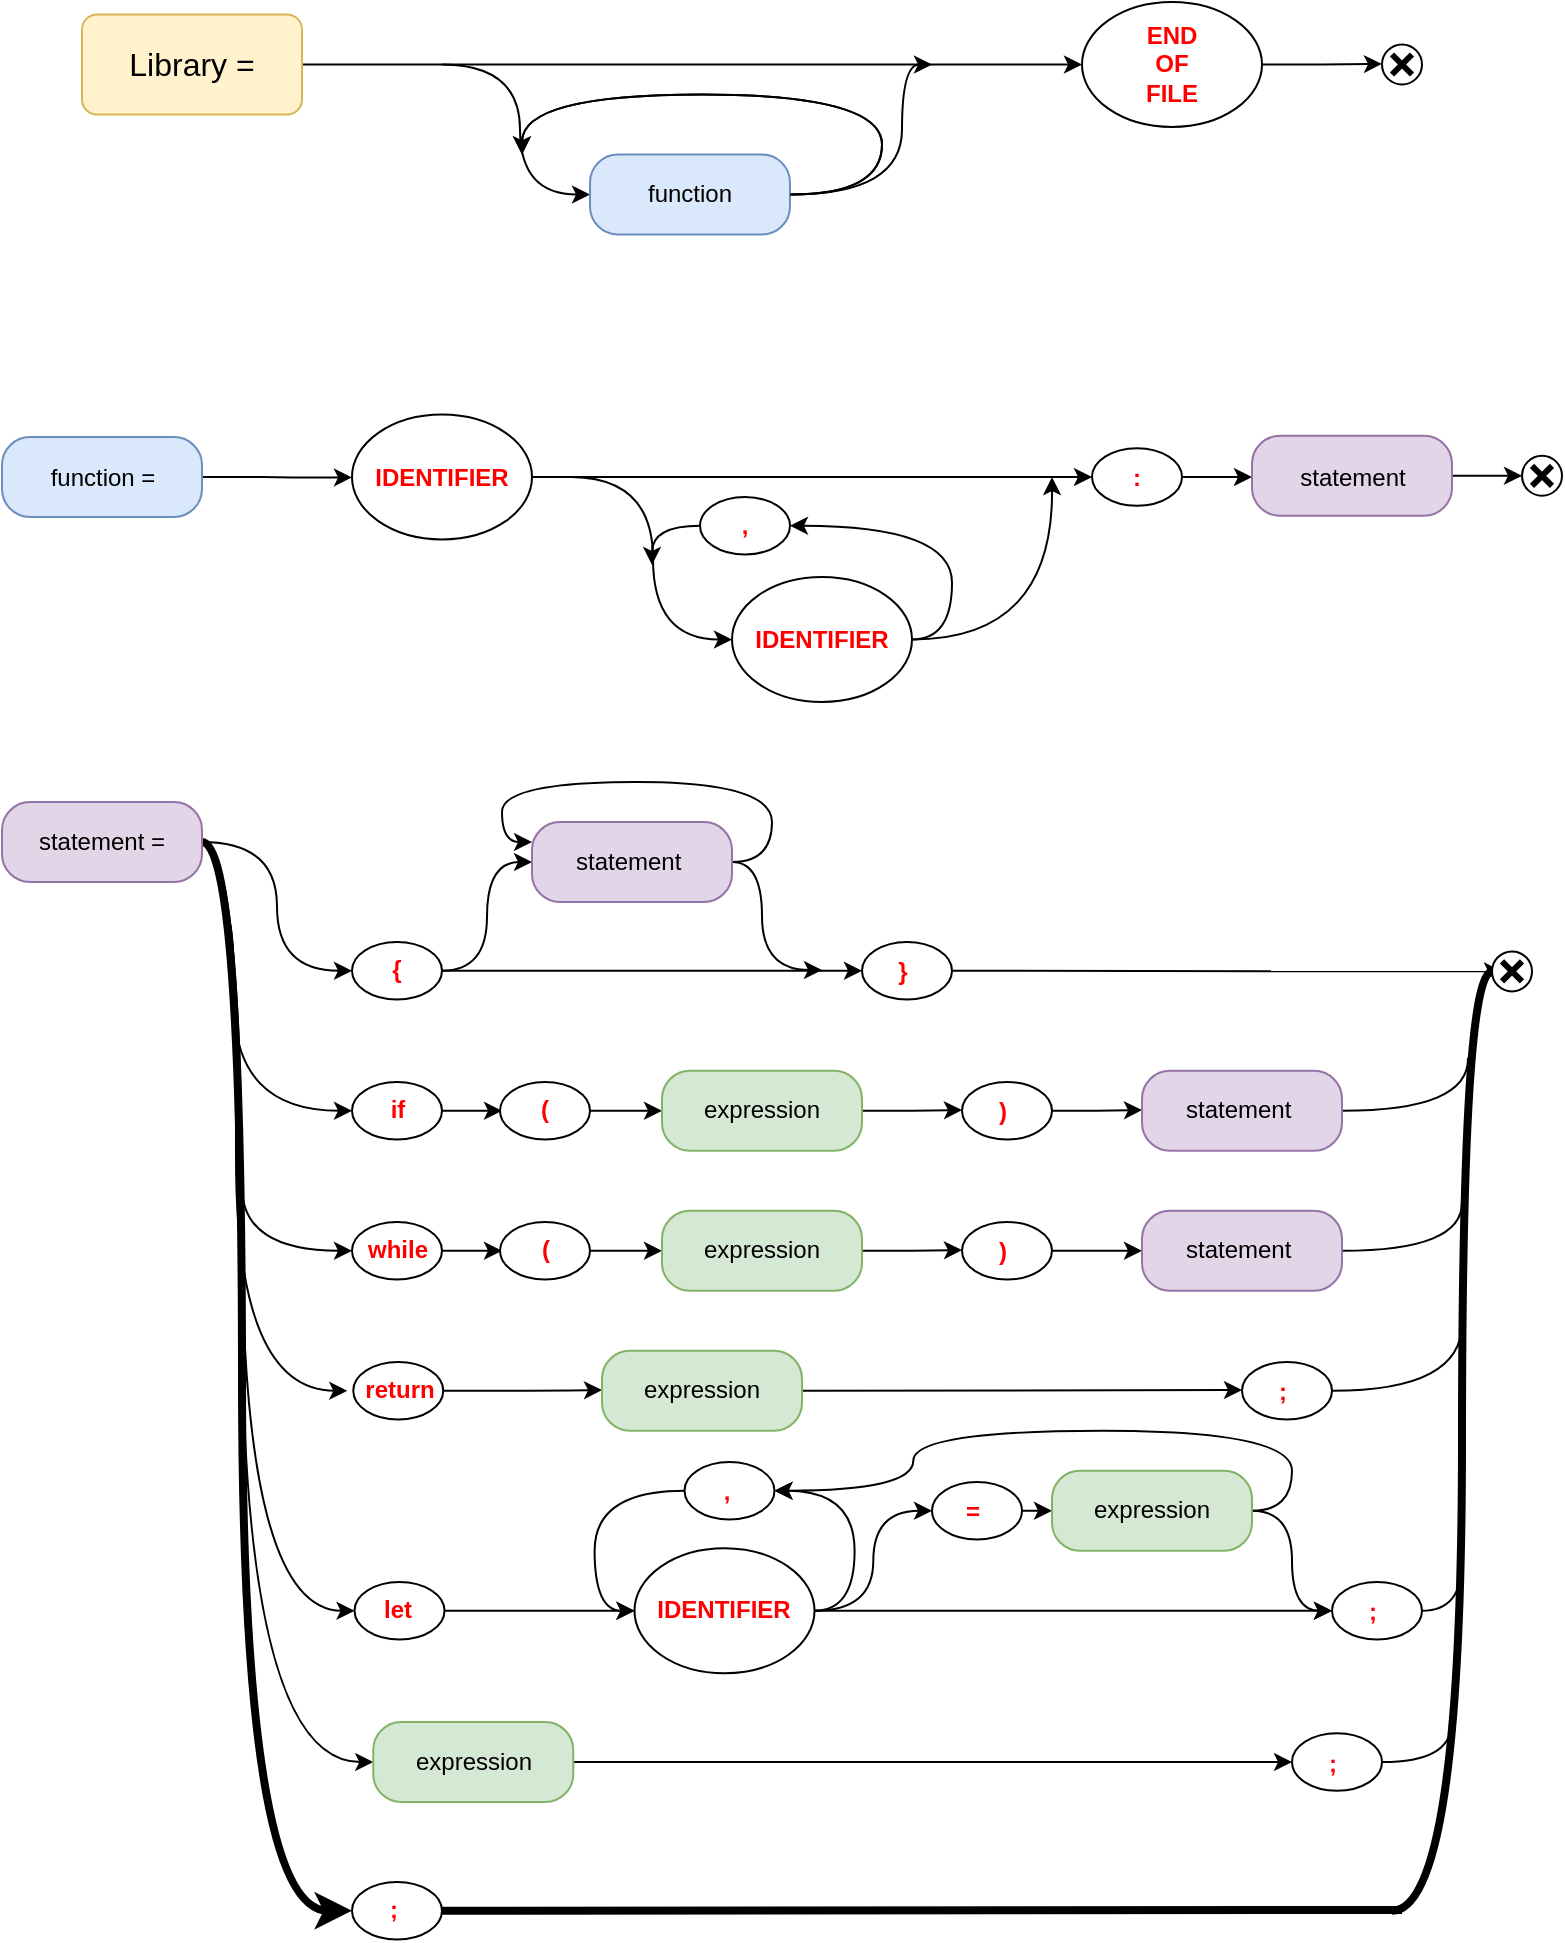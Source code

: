 <mxfile version="14.5.3" type="device"><diagram id="u_o2dyaJ2kwzXe3zPJIQ" name="Page-1"><mxGraphModel dx="1292" dy="697" grid="1" gridSize="10" guides="1" tooltips="1" connect="1" arrows="1" fold="1" page="1" pageScale="1" pageWidth="827" pageHeight="1169" math="0" shadow="0"><root><mxCell id="0"/><mxCell id="1" parent="0"/><mxCell id="cG2EOy1K2UiX6ShoLqx3-14" value="" style="ellipse;whiteSpace=wrap;html=1;" parent="1" vertex="1"><mxGeometry x="710" y="101.25" width="20" height="20" as="geometry"/></mxCell><mxCell id="cG2EOy1K2UiX6ShoLqx3-8" style="edgeStyle=entityRelationEdgeStyle;rounded=0;orthogonalLoop=1;jettySize=auto;html=1;" parent="1" source="cG2EOy1K2UiX6ShoLqx3-5" edge="1"><mxGeometry relative="1" as="geometry"><mxPoint x="560.0" y="111.25" as="targetPoint"/></mxGeometry></mxCell><mxCell id="cG2EOy1K2UiX6ShoLqx3-51" style="edgeStyle=orthogonalEdgeStyle;curved=1;rounded=0;orthogonalLoop=1;jettySize=auto;html=1;entryX=0;entryY=0.5;entryDx=0;entryDy=0;" parent="1" target="cG2EOy1K2UiX6ShoLqx3-17" edge="1"><mxGeometry relative="1" as="geometry"><mxPoint x="240" y="111.25" as="sourcePoint"/><Array as="points"><mxPoint x="279" y="111.25"/><mxPoint x="279" y="176.25"/></Array></mxGeometry></mxCell><mxCell id="cG2EOy1K2UiX6ShoLqx3-5" value="" style="rounded=1;whiteSpace=wrap;html=1;fillColor=#fff2cc;strokeColor=#d6b656;" parent="1" vertex="1"><mxGeometry x="60" y="86.25" width="110" height="50" as="geometry"/></mxCell><mxCell id="cG2EOy1K2UiX6ShoLqx3-6" value="&lt;font style=&quot;font-size: 16px&quot;&gt;Library =&lt;/font&gt;" style="text;html=1;strokeColor=none;fillColor=none;align=center;verticalAlign=middle;whiteSpace=wrap;rounded=0;" parent="1" vertex="1"><mxGeometry x="81.25" y="98.75" width="67.5" height="25" as="geometry"/></mxCell><mxCell id="cG2EOy1K2UiX6ShoLqx3-12" style="edgeStyle=entityRelationEdgeStyle;rounded=0;orthogonalLoop=1;jettySize=auto;html=1;exitX=1;exitY=0.5;exitDx=0;exitDy=0;" parent="1" source="cG2EOy1K2UiX6ShoLqx3-10" edge="1"><mxGeometry relative="1" as="geometry"><mxPoint x="710.0" y="110.974" as="targetPoint"/></mxGeometry></mxCell><mxCell id="cG2EOy1K2UiX6ShoLqx3-10" value="" style="ellipse;whiteSpace=wrap;html=1;" parent="1" vertex="1"><mxGeometry x="560" y="80" width="90" height="62.5" as="geometry"/></mxCell><mxCell id="cG2EOy1K2UiX6ShoLqx3-11" value="&lt;font color=&quot;#ff0000&quot;&gt;&lt;b&gt;END OF FILE&lt;/b&gt;&lt;/font&gt;" style="text;html=1;strokeColor=none;fillColor=none;align=center;verticalAlign=middle;whiteSpace=wrap;rounded=0;" parent="1" vertex="1"><mxGeometry x="585" y="101.25" width="40" height="20" as="geometry"/></mxCell><mxCell id="cG2EOy1K2UiX6ShoLqx3-13" value="" style="shape=umlDestroy;whiteSpace=wrap;html=1;strokeWidth=3;" parent="1" vertex="1"><mxGeometry x="715" y="106.25" width="10" height="10" as="geometry"/></mxCell><mxCell id="cG2EOy1K2UiX6ShoLqx3-52" style="edgeStyle=orthogonalEdgeStyle;curved=1;rounded=0;orthogonalLoop=1;jettySize=auto;html=1;exitX=1;exitY=0.5;exitDx=0;exitDy=0;" parent="1" source="cG2EOy1K2UiX6ShoLqx3-17" edge="1"><mxGeometry relative="1" as="geometry"><mxPoint x="485" y="111.25" as="targetPoint"/><Array as="points"><mxPoint x="470" y="176.25"/><mxPoint x="470" y="111.25"/></Array></mxGeometry></mxCell><mxCell id="cG2EOy1K2UiX6ShoLqx3-53" style="edgeStyle=orthogonalEdgeStyle;curved=1;rounded=0;orthogonalLoop=1;jettySize=auto;html=1;exitX=1;exitY=0.5;exitDx=0;exitDy=0;" parent="1" source="cG2EOy1K2UiX6ShoLqx3-17" edge="1"><mxGeometry relative="1" as="geometry"><mxPoint x="280" y="156.25" as="targetPoint"/><Array as="points"><mxPoint x="460" y="176.25"/><mxPoint x="460" y="126.25"/><mxPoint x="280" y="126.25"/></Array></mxGeometry></mxCell><mxCell id="cG2EOy1K2UiX6ShoLqx3-17" value="" style="rounded=1;whiteSpace=wrap;html=1;arcSize=35;fillColor=#dae8fc;strokeColor=#6c8ebf;" parent="1" vertex="1"><mxGeometry x="314" y="156.25" width="100" height="40" as="geometry"/></mxCell><mxCell id="cG2EOy1K2UiX6ShoLqx3-18" value="function" style="text;html=1;strokeColor=none;fillColor=none;align=center;verticalAlign=middle;whiteSpace=wrap;rounded=0;" parent="1" vertex="1"><mxGeometry x="344" y="166.25" width="40" height="20" as="geometry"/></mxCell><mxCell id="cG2EOy1K2UiX6ShoLqx3-23" style="edgeStyle=entityRelationEdgeStyle;rounded=0;orthogonalLoop=1;jettySize=auto;html=1;exitX=1;exitY=0.5;exitDx=0;exitDy=0;" parent="1" source="cG2EOy1K2UiX6ShoLqx3-21" edge="1"><mxGeometry relative="1" as="geometry"><mxPoint x="195" y="317.741" as="targetPoint"/></mxGeometry></mxCell><mxCell id="cG2EOy1K2UiX6ShoLqx3-21" value="" style="rounded=1;whiteSpace=wrap;html=1;arcSize=35;fillColor=#dae8fc;strokeColor=#6c8ebf;" parent="1" vertex="1"><mxGeometry x="20" y="297.5" width="100" height="40" as="geometry"/></mxCell><mxCell id="cG2EOy1K2UiX6ShoLqx3-22" value="function =" style="text;html=1;strokeColor=none;fillColor=none;align=center;verticalAlign=middle;whiteSpace=wrap;rounded=0;" parent="1" vertex="1"><mxGeometry x="42.5" y="307.5" width="55" height="20" as="geometry"/></mxCell><mxCell id="cG2EOy1K2UiX6ShoLqx3-26" style="edgeStyle=entityRelationEdgeStyle;rounded=0;orthogonalLoop=1;jettySize=auto;html=1;entryX=0;entryY=0.5;entryDx=0;entryDy=0;" parent="1" source="cG2EOy1K2UiX6ShoLqx3-24" target="cG2EOy1K2UiX6ShoLqx3-27" edge="1"><mxGeometry relative="1" as="geometry"><mxPoint x="585" y="317.5" as="targetPoint"/></mxGeometry></mxCell><mxCell id="cG2EOy1K2UiX6ShoLqx3-42" style="edgeStyle=orthogonalEdgeStyle;curved=1;rounded=0;orthogonalLoop=1;jettySize=auto;html=1;entryX=0;entryY=0.5;entryDx=0;entryDy=0;" parent="1" target="cG2EOy1K2UiX6ShoLqx3-37" edge="1"><mxGeometry relative="1" as="geometry"><mxPoint x="305" y="317.5" as="sourcePoint"/></mxGeometry></mxCell><mxCell id="cG2EOy1K2UiX6ShoLqx3-24" value="" style="ellipse;whiteSpace=wrap;html=1;" parent="1" vertex="1"><mxGeometry x="195" y="286.25" width="90" height="62.5" as="geometry"/></mxCell><mxCell id="cG2EOy1K2UiX6ShoLqx3-25" value="&lt;font color=&quot;#ff0000&quot;&gt;&lt;b&gt;IDENTIFIER&lt;/b&gt;&lt;/font&gt;" style="text;html=1;strokeColor=none;fillColor=none;align=center;verticalAlign=middle;whiteSpace=wrap;rounded=0;" parent="1" vertex="1"><mxGeometry x="220" y="307.5" width="40" height="20" as="geometry"/></mxCell><mxCell id="cG2EOy1K2UiX6ShoLqx3-45" style="edgeStyle=orthogonalEdgeStyle;curved=1;rounded=0;orthogonalLoop=1;jettySize=auto;html=1;exitX=1;exitY=0.5;exitDx=0;exitDy=0;" parent="1" source="cG2EOy1K2UiX6ShoLqx3-27" edge="1"><mxGeometry relative="1" as="geometry"><mxPoint x="645.0" y="317.741" as="targetPoint"/></mxGeometry></mxCell><mxCell id="cG2EOy1K2UiX6ShoLqx3-27" value="" style="ellipse;whiteSpace=wrap;html=1;" parent="1" vertex="1"><mxGeometry x="565" y="303.12" width="45" height="28.75" as="geometry"/></mxCell><mxCell id="cG2EOy1K2UiX6ShoLqx3-28" value="&lt;font color=&quot;#ff0000&quot;&gt;&lt;b&gt;:&lt;/b&gt;&lt;/font&gt;" style="text;html=1;strokeColor=none;fillColor=none;align=center;verticalAlign=middle;whiteSpace=wrap;rounded=0;" parent="1" vertex="1"><mxGeometry x="576.25" y="312.5" width="22.5" height="10" as="geometry"/></mxCell><mxCell id="cG2EOy1K2UiX6ShoLqx3-43" style="edgeStyle=orthogonalEdgeStyle;curved=1;rounded=0;orthogonalLoop=1;jettySize=auto;html=1;exitX=1;exitY=0.5;exitDx=0;exitDy=0;" parent="1" source="cG2EOy1K2UiX6ShoLqx3-37" edge="1"><mxGeometry relative="1" as="geometry"><mxPoint x="545.0" y="317.5" as="targetPoint"/></mxGeometry></mxCell><mxCell id="cG2EOy1K2UiX6ShoLqx3-44" style="edgeStyle=orthogonalEdgeStyle;curved=1;rounded=0;orthogonalLoop=1;jettySize=auto;html=1;exitX=1;exitY=0.5;exitDx=0;exitDy=0;entryX=1;entryY=0.5;entryDx=0;entryDy=0;" parent="1" source="cG2EOy1K2UiX6ShoLqx3-37" target="cG2EOy1K2UiX6ShoLqx3-39" edge="1"><mxGeometry relative="1" as="geometry"><Array as="points"><mxPoint x="495" y="398.5"/><mxPoint x="495" y="341.5"/></Array></mxGeometry></mxCell><mxCell id="cG2EOy1K2UiX6ShoLqx3-37" value="" style="ellipse;whiteSpace=wrap;html=1;" parent="1" vertex="1"><mxGeometry x="385" y="367.5" width="90" height="62.5" as="geometry"/></mxCell><mxCell id="cG2EOy1K2UiX6ShoLqx3-38" value="&lt;font color=&quot;#ff0000&quot;&gt;&lt;b&gt;IDENTIFIER&lt;/b&gt;&lt;/font&gt;" style="text;html=1;strokeColor=none;fillColor=none;align=center;verticalAlign=middle;whiteSpace=wrap;rounded=0;" parent="1" vertex="1"><mxGeometry x="410" y="388.75" width="40" height="20" as="geometry"/></mxCell><mxCell id="cG2EOy1K2UiX6ShoLqx3-41" style="edgeStyle=orthogonalEdgeStyle;curved=1;rounded=0;orthogonalLoop=1;jettySize=auto;html=1;exitX=0;exitY=0.5;exitDx=0;exitDy=0;" parent="1" source="cG2EOy1K2UiX6ShoLqx3-39" edge="1"><mxGeometry relative="1" as="geometry"><mxPoint x="345" y="361.5" as="targetPoint"/></mxGeometry></mxCell><mxCell id="cG2EOy1K2UiX6ShoLqx3-39" value="" style="ellipse;whiteSpace=wrap;html=1;" parent="1" vertex="1"><mxGeometry x="369" y="327.5" width="45" height="28.75" as="geometry"/></mxCell><mxCell id="cG2EOy1K2UiX6ShoLqx3-40" value="&lt;font color=&quot;#ff0000&quot;&gt;&lt;b&gt;,&lt;/b&gt;&lt;/font&gt;" style="text;html=1;strokeColor=none;fillColor=none;align=center;verticalAlign=middle;whiteSpace=wrap;rounded=0;" parent="1" vertex="1"><mxGeometry x="380.25" y="336.88" width="22.5" height="10" as="geometry"/></mxCell><mxCell id="cG2EOy1K2UiX6ShoLqx3-48" style="edgeStyle=orthogonalEdgeStyle;curved=1;rounded=0;orthogonalLoop=1;jettySize=auto;html=1;exitX=1;exitY=0.5;exitDx=0;exitDy=0;" parent="1" source="cG2EOy1K2UiX6ShoLqx3-46" edge="1"><mxGeometry relative="1" as="geometry"><mxPoint x="780.0" y="317.181" as="targetPoint"/></mxGeometry></mxCell><mxCell id="cG2EOy1K2UiX6ShoLqx3-46" value="" style="rounded=1;whiteSpace=wrap;html=1;arcSize=35;fillColor=#e1d5e7;strokeColor=#9673a6;" parent="1" vertex="1"><mxGeometry x="645" y="296.88" width="100" height="40" as="geometry"/></mxCell><mxCell id="cG2EOy1K2UiX6ShoLqx3-47" value="statement" style="text;html=1;strokeColor=none;fillColor=none;align=center;verticalAlign=middle;whiteSpace=wrap;rounded=0;" parent="1" vertex="1"><mxGeometry x="673.75" y="307.5" width="42.5" height="20" as="geometry"/></mxCell><mxCell id="cG2EOy1K2UiX6ShoLqx3-49" value="" style="ellipse;whiteSpace=wrap;html=1;" parent="1" vertex="1"><mxGeometry x="780" y="306.88" width="20" height="20" as="geometry"/></mxCell><mxCell id="cG2EOy1K2UiX6ShoLqx3-50" value="" style="shape=umlDestroy;whiteSpace=wrap;html=1;strokeWidth=3;" parent="1" vertex="1"><mxGeometry x="785" y="311.88" width="10" height="10" as="geometry"/></mxCell><mxCell id="cG2EOy1K2UiX6ShoLqx3-54" style="edgeStyle=orthogonalEdgeStyle;curved=1;rounded=0;orthogonalLoop=1;jettySize=auto;html=1;exitX=1;exitY=0.5;exitDx=0;exitDy=0;" parent="1" source="cG2EOy1K2UiX6ShoLqx3-17" edge="1"><mxGeometry relative="1" as="geometry"><mxPoint x="280" y="156.25" as="targetPoint"/><mxPoint x="414" y="176.25" as="sourcePoint"/><Array as="points"><mxPoint x="460" y="176.25"/><mxPoint x="460" y="126.25"/><mxPoint x="280" y="126.25"/></Array></mxGeometry></mxCell><mxCell id="af-aAl8hEXPt3VqQ4Ojc-4" style="edgeStyle=orthogonalEdgeStyle;curved=1;rounded=0;orthogonalLoop=1;jettySize=auto;html=1;exitX=1;exitY=0.5;exitDx=0;exitDy=0;entryX=0;entryY=0.5;entryDx=0;entryDy=0;" edge="1" parent="1" source="af-aAl8hEXPt3VqQ4Ojc-2" target="af-aAl8hEXPt3VqQ4Ojc-5"><mxGeometry relative="1" as="geometry"><mxPoint x="140" y="610" as="targetPoint"/></mxGeometry></mxCell><mxCell id="af-aAl8hEXPt3VqQ4Ojc-16" style="edgeStyle=orthogonalEdgeStyle;curved=1;rounded=0;orthogonalLoop=1;jettySize=auto;html=1;entryX=0;entryY=0.5;entryDx=0;entryDy=0;" edge="1" parent="1" target="af-aAl8hEXPt3VqQ4Ojc-17"><mxGeometry relative="1" as="geometry"><mxPoint x="191.0" y="634.375" as="targetPoint"/><mxPoint x="136" y="580" as="sourcePoint"/><Array as="points"><mxPoint x="136" y="634"/></Array></mxGeometry></mxCell><mxCell id="af-aAl8hEXPt3VqQ4Ojc-37" style="edgeStyle=orthogonalEdgeStyle;curved=1;rounded=0;orthogonalLoop=1;jettySize=auto;html=1;entryX=0;entryY=0.5;entryDx=0;entryDy=0;" edge="1" parent="1" target="af-aAl8hEXPt3VqQ4Ojc-38"><mxGeometry relative="1" as="geometry"><mxPoint x="150" y="730" as="targetPoint"/><mxPoint x="139" y="640" as="sourcePoint"/><Array as="points"><mxPoint x="140" y="704"/></Array></mxGeometry></mxCell><mxCell id="af-aAl8hEXPt3VqQ4Ojc-53" style="edgeStyle=orthogonalEdgeStyle;curved=1;rounded=0;orthogonalLoop=1;jettySize=auto;html=1;entryX=0;entryY=0.5;entryDx=0;entryDy=0;" edge="1" parent="1"><mxGeometry relative="1" as="geometry"><mxPoint x="192.63" y="774.375" as="targetPoint"/><mxPoint x="129" y="520" as="sourcePoint"/><Array as="points"><mxPoint x="129" y="525"/><mxPoint x="131" y="525"/><mxPoint x="131" y="541"/><mxPoint x="137" y="541"/><mxPoint x="137" y="774"/></Array></mxGeometry></mxCell><mxCell id="af-aAl8hEXPt3VqQ4Ojc-63" style="edgeStyle=orthogonalEdgeStyle;curved=1;rounded=0;orthogonalLoop=1;jettySize=auto;html=1;exitX=1;exitY=0.5;exitDx=0;exitDy=0;entryX=0;entryY=0.5;entryDx=0;entryDy=0;" edge="1" parent="1" source="af-aAl8hEXPt3VqQ4Ojc-2" target="af-aAl8hEXPt3VqQ4Ojc-64"><mxGeometry relative="1" as="geometry"><mxPoint x="180" y="890" as="targetPoint"/><Array as="points"><mxPoint x="140" y="500"/><mxPoint x="140" y="884"/></Array></mxGeometry></mxCell><mxCell id="af-aAl8hEXPt3VqQ4Ojc-85" style="edgeStyle=orthogonalEdgeStyle;curved=1;rounded=0;orthogonalLoop=1;jettySize=auto;html=1;exitX=1;exitY=0.5;exitDx=0;exitDy=0;entryX=0;entryY=0.5;entryDx=0;entryDy=0;" edge="1" parent="1" source="af-aAl8hEXPt3VqQ4Ojc-2" target="af-aAl8hEXPt3VqQ4Ojc-86"><mxGeometry relative="1" as="geometry"><mxPoint x="150" y="970" as="targetPoint"/><Array as="points"><mxPoint x="140" y="500"/><mxPoint x="140" y="960"/></Array></mxGeometry></mxCell><mxCell id="af-aAl8hEXPt3VqQ4Ojc-93" style="edgeStyle=orthogonalEdgeStyle;curved=1;rounded=0;orthogonalLoop=1;jettySize=auto;html=1;exitX=1;exitY=0.5;exitDx=0;exitDy=0;entryX=0;entryY=0.5;entryDx=0;entryDy=0;endSize=6;startSize=6;strokeWidth=4;" edge="1" parent="1" source="af-aAl8hEXPt3VqQ4Ojc-2" target="af-aAl8hEXPt3VqQ4Ojc-94"><mxGeometry relative="1" as="geometry"><mxPoint x="150" y="1040" as="targetPoint"/><Array as="points"><mxPoint x="140" y="500"/><mxPoint x="140" y="1034"/></Array></mxGeometry></mxCell><mxCell id="af-aAl8hEXPt3VqQ4Ojc-2" value="" style="rounded=1;whiteSpace=wrap;html=1;arcSize=35;fillColor=#e1d5e7;strokeColor=#9673a6;" vertex="1" parent="1"><mxGeometry x="20" y="480" width="100" height="40" as="geometry"/></mxCell><mxCell id="af-aAl8hEXPt3VqQ4Ojc-3" value="statement =" style="text;html=1;strokeColor=none;fillColor=none;align=center;verticalAlign=middle;whiteSpace=wrap;rounded=0;" vertex="1" parent="1"><mxGeometry x="36.25" y="490" width="67.5" height="20" as="geometry"/></mxCell><mxCell id="af-aAl8hEXPt3VqQ4Ojc-7" style="edgeStyle=orthogonalEdgeStyle;curved=1;rounded=0;orthogonalLoop=1;jettySize=auto;html=1;exitX=1;exitY=0.5;exitDx=0;exitDy=0;entryX=0;entryY=0.5;entryDx=0;entryDy=0;" edge="1" parent="1" source="af-aAl8hEXPt3VqQ4Ojc-5" target="af-aAl8hEXPt3VqQ4Ojc-8"><mxGeometry relative="1" as="geometry"><mxPoint x="380" y="564" as="targetPoint"/></mxGeometry></mxCell><mxCell id="af-aAl8hEXPt3VqQ4Ojc-11" style="edgeStyle=orthogonalEdgeStyle;curved=1;rounded=0;orthogonalLoop=1;jettySize=auto;html=1;exitX=1;exitY=0.5;exitDx=0;exitDy=0;entryX=0;entryY=0.5;entryDx=0;entryDy=0;" edge="1" parent="1" source="af-aAl8hEXPt3VqQ4Ojc-5" target="af-aAl8hEXPt3VqQ4Ojc-12"><mxGeometry relative="1" as="geometry"><mxPoint x="280" y="530" as="targetPoint"/></mxGeometry></mxCell><mxCell id="af-aAl8hEXPt3VqQ4Ojc-5" value="" style="ellipse;whiteSpace=wrap;html=1;" vertex="1" parent="1"><mxGeometry x="195" y="550" width="45" height="28.75" as="geometry"/></mxCell><mxCell id="af-aAl8hEXPt3VqQ4Ojc-6" value="&lt;font color=&quot;#ff0000&quot;&gt;&lt;b&gt;{&lt;/b&gt;&lt;/font&gt;" style="text;html=1;strokeColor=none;fillColor=none;align=center;verticalAlign=middle;whiteSpace=wrap;rounded=0;" vertex="1" parent="1"><mxGeometry x="206.25" y="559.38" width="22.5" height="10" as="geometry"/></mxCell><mxCell id="af-aAl8hEXPt3VqQ4Ojc-10" style="edgeStyle=orthogonalEdgeStyle;curved=1;rounded=0;orthogonalLoop=1;jettySize=auto;html=1;exitX=1;exitY=0.5;exitDx=0;exitDy=0;" edge="1" parent="1" source="af-aAl8hEXPt3VqQ4Ojc-8" target="af-aAl8hEXPt3VqQ4Ojc-33"><mxGeometry relative="1" as="geometry"><mxPoint x="750" y="564" as="targetPoint"/></mxGeometry></mxCell><mxCell id="af-aAl8hEXPt3VqQ4Ojc-8" value="" style="ellipse;whiteSpace=wrap;html=1;" vertex="1" parent="1"><mxGeometry x="450" y="550.01" width="45" height="28.75" as="geometry"/></mxCell><mxCell id="af-aAl8hEXPt3VqQ4Ojc-9" value="&lt;font color=&quot;#ff0000&quot;&gt;&lt;b&gt;}&lt;/b&gt;&lt;/font&gt;" style="text;html=1;strokeColor=none;fillColor=none;align=center;verticalAlign=middle;whiteSpace=wrap;rounded=0;" vertex="1" parent="1"><mxGeometry x="461.25" y="560.01" width="18.75" height="9.38" as="geometry"/></mxCell><mxCell id="af-aAl8hEXPt3VqQ4Ojc-14" style="edgeStyle=orthogonalEdgeStyle;curved=1;rounded=0;orthogonalLoop=1;jettySize=auto;html=1;exitX=1;exitY=0.5;exitDx=0;exitDy=0;entryX=0;entryY=0.25;entryDx=0;entryDy=0;" edge="1" parent="1" source="af-aAl8hEXPt3VqQ4Ojc-12" target="af-aAl8hEXPt3VqQ4Ojc-12"><mxGeometry relative="1" as="geometry"><mxPoint x="280" y="500" as="targetPoint"/><Array as="points"><mxPoint x="405" y="510"/><mxPoint x="405" y="470"/><mxPoint x="270" y="470"/><mxPoint x="270" y="500"/></Array></mxGeometry></mxCell><mxCell id="af-aAl8hEXPt3VqQ4Ojc-15" style="edgeStyle=orthogonalEdgeStyle;curved=1;rounded=0;orthogonalLoop=1;jettySize=auto;html=1;exitX=1;exitY=0.5;exitDx=0;exitDy=0;" edge="1" parent="1" source="af-aAl8hEXPt3VqQ4Ojc-12"><mxGeometry relative="1" as="geometry"><mxPoint x="430" y="564" as="targetPoint"/><Array as="points"><mxPoint x="400" y="510"/><mxPoint x="400" y="564"/></Array></mxGeometry></mxCell><mxCell id="af-aAl8hEXPt3VqQ4Ojc-12" value="" style="rounded=1;whiteSpace=wrap;html=1;arcSize=35;fillColor=#e1d5e7;strokeColor=#9673a6;" vertex="1" parent="1"><mxGeometry x="285" y="490" width="100" height="40" as="geometry"/></mxCell><mxCell id="af-aAl8hEXPt3VqQ4Ojc-13" value="statement&amp;nbsp;" style="text;html=1;strokeColor=none;fillColor=none;align=center;verticalAlign=middle;whiteSpace=wrap;rounded=0;" vertex="1" parent="1"><mxGeometry x="301.25" y="500" width="67.5" height="20" as="geometry"/></mxCell><mxCell id="af-aAl8hEXPt3VqQ4Ojc-19" style="edgeStyle=orthogonalEdgeStyle;curved=1;rounded=0;orthogonalLoop=1;jettySize=auto;html=1;exitX=1;exitY=0.5;exitDx=0;exitDy=0;entryX=0.022;entryY=0.487;entryDx=0;entryDy=0;entryPerimeter=0;" edge="1" parent="1" source="af-aAl8hEXPt3VqQ4Ojc-17" target="af-aAl8hEXPt3VqQ4Ojc-20"><mxGeometry relative="1" as="geometry"><mxPoint x="260" y="634" as="targetPoint"/></mxGeometry></mxCell><mxCell id="af-aAl8hEXPt3VqQ4Ojc-17" value="" style="ellipse;whiteSpace=wrap;html=1;" vertex="1" parent="1"><mxGeometry x="195" y="620" width="45" height="28.75" as="geometry"/></mxCell><mxCell id="af-aAl8hEXPt3VqQ4Ojc-18" value="&lt;font color=&quot;#ff0000&quot;&gt;&lt;b&gt;if&lt;/b&gt;&lt;/font&gt;" style="text;html=1;strokeColor=none;fillColor=none;align=center;verticalAlign=middle;whiteSpace=wrap;rounded=0;" vertex="1" parent="1"><mxGeometry x="206.25" y="629.38" width="23.75" height="10" as="geometry"/></mxCell><mxCell id="af-aAl8hEXPt3VqQ4Ojc-24" style="edgeStyle=orthogonalEdgeStyle;curved=1;rounded=0;orthogonalLoop=1;jettySize=auto;html=1;exitX=1;exitY=0.5;exitDx=0;exitDy=0;entryX=0;entryY=0.5;entryDx=0;entryDy=0;" edge="1" parent="1" source="af-aAl8hEXPt3VqQ4Ojc-20" target="af-aAl8hEXPt3VqQ4Ojc-22"><mxGeometry relative="1" as="geometry"/></mxCell><mxCell id="af-aAl8hEXPt3VqQ4Ojc-20" value="" style="ellipse;whiteSpace=wrap;html=1;" vertex="1" parent="1"><mxGeometry x="269" y="620" width="45" height="28.75" as="geometry"/></mxCell><mxCell id="af-aAl8hEXPt3VqQ4Ojc-21" value="&lt;font color=&quot;#ff0000&quot;&gt;&lt;b&gt;(&lt;/b&gt;&lt;/font&gt;" style="text;html=1;strokeColor=none;fillColor=none;align=center;verticalAlign=middle;whiteSpace=wrap;rounded=0;" vertex="1" parent="1"><mxGeometry x="280.25" y="629.38" width="22.5" height="10" as="geometry"/></mxCell><mxCell id="af-aAl8hEXPt3VqQ4Ojc-25" style="edgeStyle=orthogonalEdgeStyle;curved=1;rounded=0;orthogonalLoop=1;jettySize=auto;html=1;exitX=1;exitY=0.5;exitDx=0;exitDy=0;" edge="1" parent="1" source="af-aAl8hEXPt3VqQ4Ojc-22"><mxGeometry relative="1" as="geometry"><mxPoint x="500" y="634" as="targetPoint"/></mxGeometry></mxCell><mxCell id="af-aAl8hEXPt3VqQ4Ojc-22" value="" style="rounded=1;whiteSpace=wrap;html=1;arcSize=35;fillColor=#d5e8d4;strokeColor=#82b366;" vertex="1" parent="1"><mxGeometry x="350" y="614.38" width="100" height="40" as="geometry"/></mxCell><mxCell id="af-aAl8hEXPt3VqQ4Ojc-23" value="expression" style="text;html=1;strokeColor=none;fillColor=none;align=center;verticalAlign=middle;whiteSpace=wrap;rounded=0;" vertex="1" parent="1"><mxGeometry x="366.25" y="624.38" width="67.5" height="20" as="geometry"/></mxCell><mxCell id="af-aAl8hEXPt3VqQ4Ojc-28" style="edgeStyle=orthogonalEdgeStyle;curved=1;rounded=0;orthogonalLoop=1;jettySize=auto;html=1;exitX=1;exitY=0.5;exitDx=0;exitDy=0;" edge="1" parent="1" source="af-aAl8hEXPt3VqQ4Ojc-26"><mxGeometry relative="1" as="geometry"><mxPoint x="590" y="634" as="targetPoint"/></mxGeometry></mxCell><mxCell id="af-aAl8hEXPt3VqQ4Ojc-26" value="" style="ellipse;whiteSpace=wrap;html=1;" vertex="1" parent="1"><mxGeometry x="500" y="620.01" width="45" height="28.75" as="geometry"/></mxCell><mxCell id="af-aAl8hEXPt3VqQ4Ojc-27" value="&lt;font color=&quot;#ff0000&quot;&gt;&lt;b&gt;)&lt;/b&gt;&lt;/font&gt;" style="text;html=1;strokeColor=none;fillColor=none;align=center;verticalAlign=middle;whiteSpace=wrap;rounded=0;" vertex="1" parent="1"><mxGeometry x="511.25" y="630.01" width="18.75" height="9.38" as="geometry"/></mxCell><mxCell id="af-aAl8hEXPt3VqQ4Ojc-102" style="edgeStyle=orthogonalEdgeStyle;curved=1;rounded=0;orthogonalLoop=1;jettySize=auto;html=1;exitX=1;exitY=0.5;exitDx=0;exitDy=0;startSize=6;endArrow=none;endFill=0;endSize=6;strokeWidth=1;" edge="1" parent="1" source="af-aAl8hEXPt3VqQ4Ojc-29"><mxGeometry relative="1" as="geometry"><mxPoint x="753" y="608" as="targetPoint"/></mxGeometry></mxCell><mxCell id="af-aAl8hEXPt3VqQ4Ojc-29" value="" style="rounded=1;whiteSpace=wrap;html=1;arcSize=35;fillColor=#e1d5e7;strokeColor=#9673a6;" vertex="1" parent="1"><mxGeometry x="590" y="614.37" width="100" height="40" as="geometry"/></mxCell><mxCell id="af-aAl8hEXPt3VqQ4Ojc-30" value="statement&amp;nbsp;" style="text;html=1;strokeColor=none;fillColor=none;align=center;verticalAlign=middle;whiteSpace=wrap;rounded=0;" vertex="1" parent="1"><mxGeometry x="606.25" y="624.37" width="67.5" height="20" as="geometry"/></mxCell><mxCell id="af-aAl8hEXPt3VqQ4Ojc-32" value="" style="ellipse;whiteSpace=wrap;html=1;" vertex="1" parent="1"><mxGeometry x="765" y="554.7" width="20" height="20" as="geometry"/></mxCell><mxCell id="af-aAl8hEXPt3VqQ4Ojc-33" value="" style="shape=umlDestroy;whiteSpace=wrap;html=1;strokeWidth=3;" vertex="1" parent="1"><mxGeometry x="770" y="559.7" width="10" height="10" as="geometry"/></mxCell><mxCell id="af-aAl8hEXPt3VqQ4Ojc-40" style="edgeStyle=orthogonalEdgeStyle;curved=1;rounded=0;orthogonalLoop=1;jettySize=auto;html=1;exitX=1;exitY=0.5;exitDx=0;exitDy=0;" edge="1" parent="1" source="af-aAl8hEXPt3VqQ4Ojc-38"><mxGeometry relative="1" as="geometry"><mxPoint x="270" y="704" as="targetPoint"/></mxGeometry></mxCell><mxCell id="af-aAl8hEXPt3VqQ4Ojc-38" value="" style="ellipse;whiteSpace=wrap;html=1;" vertex="1" parent="1"><mxGeometry x="195" y="690" width="45" height="28.75" as="geometry"/></mxCell><mxCell id="af-aAl8hEXPt3VqQ4Ojc-39" value="&lt;font color=&quot;#ff0000&quot;&gt;&lt;b&gt;while&lt;/b&gt;&lt;/font&gt;" style="text;html=1;strokeColor=none;fillColor=none;align=center;verticalAlign=middle;whiteSpace=wrap;rounded=0;" vertex="1" parent="1"><mxGeometry x="206.25" y="699.38" width="23.75" height="10" as="geometry"/></mxCell><mxCell id="af-aAl8hEXPt3VqQ4Ojc-45" style="edgeStyle=orthogonalEdgeStyle;curved=1;rounded=0;orthogonalLoop=1;jettySize=auto;html=1;exitX=1;exitY=0.5;exitDx=0;exitDy=0;entryX=0;entryY=0.5;entryDx=0;entryDy=0;" edge="1" parent="1" source="af-aAl8hEXPt3VqQ4Ojc-41" target="af-aAl8hEXPt3VqQ4Ojc-43"><mxGeometry relative="1" as="geometry"/></mxCell><mxCell id="af-aAl8hEXPt3VqQ4Ojc-41" value="" style="ellipse;whiteSpace=wrap;html=1;" vertex="1" parent="1"><mxGeometry x="269" y="690.01" width="45" height="28.75" as="geometry"/></mxCell><mxCell id="af-aAl8hEXPt3VqQ4Ojc-42" value="&lt;font color=&quot;#ff0000&quot;&gt;&lt;b&gt;(&lt;/b&gt;&lt;/font&gt;" style="text;html=1;strokeColor=none;fillColor=none;align=center;verticalAlign=middle;whiteSpace=wrap;rounded=0;" vertex="1" parent="1"><mxGeometry x="280.25" y="699.39" width="23.75" height="10" as="geometry"/></mxCell><mxCell id="af-aAl8hEXPt3VqQ4Ojc-46" style="edgeStyle=orthogonalEdgeStyle;curved=1;rounded=0;orthogonalLoop=1;jettySize=auto;html=1;exitX=1;exitY=0.5;exitDx=0;exitDy=0;" edge="1" parent="1" source="af-aAl8hEXPt3VqQ4Ojc-43"><mxGeometry relative="1" as="geometry"><mxPoint x="500" y="704" as="targetPoint"/></mxGeometry></mxCell><mxCell id="af-aAl8hEXPt3VqQ4Ojc-43" value="" style="rounded=1;whiteSpace=wrap;html=1;arcSize=35;fillColor=#d5e8d4;strokeColor=#82b366;" vertex="1" parent="1"><mxGeometry x="350" y="684.38" width="100" height="40" as="geometry"/></mxCell><mxCell id="af-aAl8hEXPt3VqQ4Ojc-44" value="expression" style="text;html=1;strokeColor=none;fillColor=none;align=center;verticalAlign=middle;whiteSpace=wrap;rounded=0;" vertex="1" parent="1"><mxGeometry x="366.25" y="694.38" width="67.5" height="20" as="geometry"/></mxCell><mxCell id="af-aAl8hEXPt3VqQ4Ojc-51" style="edgeStyle=orthogonalEdgeStyle;curved=1;rounded=0;orthogonalLoop=1;jettySize=auto;html=1;exitX=1;exitY=0.5;exitDx=0;exitDy=0;entryX=0;entryY=0.5;entryDx=0;entryDy=0;" edge="1" parent="1" source="af-aAl8hEXPt3VqQ4Ojc-47" target="af-aAl8hEXPt3VqQ4Ojc-49"><mxGeometry relative="1" as="geometry"/></mxCell><mxCell id="af-aAl8hEXPt3VqQ4Ojc-47" value="" style="ellipse;whiteSpace=wrap;html=1;" vertex="1" parent="1"><mxGeometry x="500" y="690" width="45" height="28.75" as="geometry"/></mxCell><mxCell id="af-aAl8hEXPt3VqQ4Ojc-48" value="&lt;font color=&quot;#ff0000&quot;&gt;&lt;b&gt;)&lt;/b&gt;&lt;/font&gt;" style="text;html=1;strokeColor=none;fillColor=none;align=center;verticalAlign=middle;whiteSpace=wrap;rounded=0;" vertex="1" parent="1"><mxGeometry x="511.25" y="700" width="18.75" height="9.38" as="geometry"/></mxCell><mxCell id="af-aAl8hEXPt3VqQ4Ojc-103" style="edgeStyle=orthogonalEdgeStyle;curved=1;rounded=0;orthogonalLoop=1;jettySize=auto;html=1;exitX=1;exitY=0.5;exitDx=0;exitDy=0;startSize=6;endArrow=none;endFill=0;endSize=6;strokeWidth=1;" edge="1" parent="1" source="af-aAl8hEXPt3VqQ4Ojc-49"><mxGeometry relative="1" as="geometry"><mxPoint x="750" y="680" as="targetPoint"/></mxGeometry></mxCell><mxCell id="af-aAl8hEXPt3VqQ4Ojc-49" value="" style="rounded=1;whiteSpace=wrap;html=1;arcSize=35;fillColor=#e1d5e7;strokeColor=#9673a6;" vertex="1" parent="1"><mxGeometry x="590" y="684.38" width="100" height="40" as="geometry"/></mxCell><mxCell id="af-aAl8hEXPt3VqQ4Ojc-50" value="statement&amp;nbsp;" style="text;html=1;strokeColor=none;fillColor=none;align=center;verticalAlign=middle;whiteSpace=wrap;rounded=0;" vertex="1" parent="1"><mxGeometry x="606.25" y="694.38" width="67.5" height="20" as="geometry"/></mxCell><mxCell id="af-aAl8hEXPt3VqQ4Ojc-56" style="edgeStyle=orthogonalEdgeStyle;curved=1;rounded=0;orthogonalLoop=1;jettySize=auto;html=1;exitX=1;exitY=0.5;exitDx=0;exitDy=0;" edge="1" parent="1" source="af-aAl8hEXPt3VqQ4Ojc-54"><mxGeometry relative="1" as="geometry"><mxPoint x="320" y="774" as="targetPoint"/></mxGeometry></mxCell><mxCell id="af-aAl8hEXPt3VqQ4Ojc-54" value="" style="ellipse;whiteSpace=wrap;html=1;" vertex="1" parent="1"><mxGeometry x="195.63" y="760" width="45" height="28.75" as="geometry"/></mxCell><mxCell id="af-aAl8hEXPt3VqQ4Ojc-55" value="&lt;font color=&quot;#ff0000&quot;&gt;&lt;b&gt;return&lt;/b&gt;&lt;/font&gt;" style="text;html=1;strokeColor=none;fillColor=none;align=center;verticalAlign=middle;whiteSpace=wrap;rounded=0;" vertex="1" parent="1"><mxGeometry x="206.88" y="769.38" width="23.75" height="10" as="geometry"/></mxCell><mxCell id="af-aAl8hEXPt3VqQ4Ojc-59" style="edgeStyle=orthogonalEdgeStyle;curved=1;rounded=0;orthogonalLoop=1;jettySize=auto;html=1;exitX=1;exitY=0.5;exitDx=0;exitDy=0;" edge="1" parent="1" source="af-aAl8hEXPt3VqQ4Ojc-57"><mxGeometry relative="1" as="geometry"><mxPoint x="640" y="774" as="targetPoint"/></mxGeometry></mxCell><mxCell id="af-aAl8hEXPt3VqQ4Ojc-57" value="" style="rounded=1;whiteSpace=wrap;html=1;arcSize=35;fillColor=#d5e8d4;strokeColor=#82b366;" vertex="1" parent="1"><mxGeometry x="320" y="754.37" width="100" height="40" as="geometry"/></mxCell><mxCell id="af-aAl8hEXPt3VqQ4Ojc-58" value="expression" style="text;html=1;strokeColor=none;fillColor=none;align=center;verticalAlign=middle;whiteSpace=wrap;rounded=0;" vertex="1" parent="1"><mxGeometry x="336.25" y="764.37" width="67.5" height="20" as="geometry"/></mxCell><mxCell id="af-aAl8hEXPt3VqQ4Ojc-104" style="edgeStyle=orthogonalEdgeStyle;curved=1;rounded=0;orthogonalLoop=1;jettySize=auto;html=1;exitX=1;exitY=0.5;exitDx=0;exitDy=0;startSize=6;endArrow=none;endFill=0;endSize=6;strokeWidth=1;" edge="1" parent="1" source="af-aAl8hEXPt3VqQ4Ojc-60"><mxGeometry relative="1" as="geometry"><mxPoint x="750" y="740" as="targetPoint"/></mxGeometry></mxCell><mxCell id="af-aAl8hEXPt3VqQ4Ojc-60" value="" style="ellipse;whiteSpace=wrap;html=1;" vertex="1" parent="1"><mxGeometry x="640" y="760" width="45" height="28.75" as="geometry"/></mxCell><mxCell id="af-aAl8hEXPt3VqQ4Ojc-61" value="&lt;font color=&quot;#ff0000&quot;&gt;&lt;b&gt;;&lt;/b&gt;&lt;/font&gt;" style="text;html=1;strokeColor=none;fillColor=none;align=center;verticalAlign=middle;whiteSpace=wrap;rounded=0;" vertex="1" parent="1"><mxGeometry x="651.25" y="770" width="18.75" height="9.38" as="geometry"/></mxCell><mxCell id="af-aAl8hEXPt3VqQ4Ojc-66" style="edgeStyle=orthogonalEdgeStyle;curved=1;rounded=0;orthogonalLoop=1;jettySize=auto;html=1;exitX=1;exitY=0.5;exitDx=0;exitDy=0;entryX=0;entryY=0.5;entryDx=0;entryDy=0;" edge="1" parent="1" source="af-aAl8hEXPt3VqQ4Ojc-64" target="af-aAl8hEXPt3VqQ4Ojc-67"><mxGeometry relative="1" as="geometry"><mxPoint x="300" y="884" as="targetPoint"/></mxGeometry></mxCell><mxCell id="af-aAl8hEXPt3VqQ4Ojc-64" value="" style="ellipse;whiteSpace=wrap;html=1;" vertex="1" parent="1"><mxGeometry x="196.26" y="870" width="45" height="28.75" as="geometry"/></mxCell><mxCell id="af-aAl8hEXPt3VqQ4Ojc-65" value="&lt;font color=&quot;#ff0000&quot;&gt;&lt;b&gt;let&lt;/b&gt;&lt;/font&gt;" style="text;html=1;strokeColor=none;fillColor=none;align=center;verticalAlign=middle;whiteSpace=wrap;rounded=0;" vertex="1" parent="1"><mxGeometry x="205.63" y="879.37" width="23.75" height="10" as="geometry"/></mxCell><mxCell id="af-aAl8hEXPt3VqQ4Ojc-69" style="edgeStyle=orthogonalEdgeStyle;curved=1;rounded=0;orthogonalLoop=1;jettySize=auto;html=1;exitX=1;exitY=0.5;exitDx=0;exitDy=0;entryX=0;entryY=0.5;entryDx=0;entryDy=0;" edge="1" parent="1" source="af-aAl8hEXPt3VqQ4Ojc-67" target="af-aAl8hEXPt3VqQ4Ojc-70"><mxGeometry relative="1" as="geometry"><mxPoint x="660" y="884" as="targetPoint"/></mxGeometry></mxCell><mxCell id="af-aAl8hEXPt3VqQ4Ojc-74" style="edgeStyle=orthogonalEdgeStyle;curved=1;rounded=0;orthogonalLoop=1;jettySize=auto;html=1;exitX=1;exitY=0.5;exitDx=0;exitDy=0;entryX=1;entryY=0.5;entryDx=0;entryDy=0;" edge="1" parent="1" source="af-aAl8hEXPt3VqQ4Ojc-67" target="af-aAl8hEXPt3VqQ4Ojc-72"><mxGeometry relative="1" as="geometry"/></mxCell><mxCell id="af-aAl8hEXPt3VqQ4Ojc-76" style="edgeStyle=orthogonalEdgeStyle;curved=1;rounded=0;orthogonalLoop=1;jettySize=auto;html=1;exitX=1;exitY=0.5;exitDx=0;exitDy=0;entryX=0;entryY=0.5;entryDx=0;entryDy=0;" edge="1" parent="1" source="af-aAl8hEXPt3VqQ4Ojc-67" target="af-aAl8hEXPt3VqQ4Ojc-77"><mxGeometry relative="1" as="geometry"><mxPoint x="470" y="840" as="targetPoint"/></mxGeometry></mxCell><mxCell id="af-aAl8hEXPt3VqQ4Ojc-67" value="" style="ellipse;whiteSpace=wrap;html=1;" vertex="1" parent="1"><mxGeometry x="336.25" y="853.13" width="90" height="62.5" as="geometry"/></mxCell><mxCell id="af-aAl8hEXPt3VqQ4Ojc-68" value="&lt;font color=&quot;#ff0000&quot;&gt;&lt;b&gt;IDENTIFIER&lt;/b&gt;&lt;/font&gt;" style="text;html=1;strokeColor=none;fillColor=none;align=center;verticalAlign=middle;whiteSpace=wrap;rounded=0;" vertex="1" parent="1"><mxGeometry x="361.25" y="874.38" width="40" height="20" as="geometry"/></mxCell><mxCell id="af-aAl8hEXPt3VqQ4Ojc-105" style="edgeStyle=orthogonalEdgeStyle;curved=1;rounded=0;orthogonalLoop=1;jettySize=auto;html=1;exitX=1;exitY=0.5;exitDx=0;exitDy=0;startSize=6;endArrow=none;endFill=0;endSize=6;strokeWidth=1;" edge="1" parent="1" source="af-aAl8hEXPt3VqQ4Ojc-70"><mxGeometry relative="1" as="geometry"><mxPoint x="750" y="860" as="targetPoint"/></mxGeometry></mxCell><mxCell id="af-aAl8hEXPt3VqQ4Ojc-70" value="" style="ellipse;whiteSpace=wrap;html=1;" vertex="1" parent="1"><mxGeometry x="685" y="870.01" width="45" height="28.75" as="geometry"/></mxCell><mxCell id="af-aAl8hEXPt3VqQ4Ojc-71" value="&lt;font color=&quot;#ff0000&quot;&gt;&lt;b&gt;;&lt;/b&gt;&lt;/font&gt;" style="text;html=1;strokeColor=none;fillColor=none;align=center;verticalAlign=middle;whiteSpace=wrap;rounded=0;" vertex="1" parent="1"><mxGeometry x="696.25" y="880.01" width="18.75" height="9.38" as="geometry"/></mxCell><mxCell id="af-aAl8hEXPt3VqQ4Ojc-75" style="edgeStyle=orthogonalEdgeStyle;curved=1;rounded=0;orthogonalLoop=1;jettySize=auto;html=1;exitX=0;exitY=0.5;exitDx=0;exitDy=0;entryX=0;entryY=0.5;entryDx=0;entryDy=0;" edge="1" parent="1" source="af-aAl8hEXPt3VqQ4Ojc-72" target="af-aAl8hEXPt3VqQ4Ojc-67"><mxGeometry relative="1" as="geometry"/></mxCell><mxCell id="af-aAl8hEXPt3VqQ4Ojc-72" value="" style="ellipse;whiteSpace=wrap;html=1;" vertex="1" parent="1"><mxGeometry x="361.25" y="810" width="45" height="28.75" as="geometry"/></mxCell><mxCell id="af-aAl8hEXPt3VqQ4Ojc-73" value="&lt;font color=&quot;#ff0000&quot;&gt;&lt;b&gt;,&lt;/b&gt;&lt;/font&gt;" style="text;html=1;strokeColor=none;fillColor=none;align=center;verticalAlign=middle;whiteSpace=wrap;rounded=0;" vertex="1" parent="1"><mxGeometry x="372.5" y="820" width="18.75" height="9.38" as="geometry"/></mxCell><mxCell id="af-aAl8hEXPt3VqQ4Ojc-79" style="edgeStyle=orthogonalEdgeStyle;curved=1;rounded=0;orthogonalLoop=1;jettySize=auto;html=1;exitX=1;exitY=0.5;exitDx=0;exitDy=0;entryX=0;entryY=0.5;entryDx=0;entryDy=0;" edge="1" parent="1" source="af-aAl8hEXPt3VqQ4Ojc-77" target="af-aAl8hEXPt3VqQ4Ojc-80"><mxGeometry relative="1" as="geometry"><mxPoint x="560" y="834" as="targetPoint"/></mxGeometry></mxCell><mxCell id="af-aAl8hEXPt3VqQ4Ojc-77" value="" style="ellipse;whiteSpace=wrap;html=1;" vertex="1" parent="1"><mxGeometry x="485" y="820" width="45" height="28.75" as="geometry"/></mxCell><mxCell id="af-aAl8hEXPt3VqQ4Ojc-78" value="&lt;font color=&quot;#ff0000&quot;&gt;&lt;b&gt;=&lt;/b&gt;&lt;/font&gt;" style="text;html=1;strokeColor=none;fillColor=none;align=center;verticalAlign=middle;whiteSpace=wrap;rounded=0;" vertex="1" parent="1"><mxGeometry x="496.25" y="830" width="18.75" height="9.38" as="geometry"/></mxCell><mxCell id="af-aAl8hEXPt3VqQ4Ojc-82" style="edgeStyle=orthogonalEdgeStyle;curved=1;rounded=0;orthogonalLoop=1;jettySize=auto;html=1;exitX=1;exitY=0.5;exitDx=0;exitDy=0;entryX=0;entryY=0.5;entryDx=0;entryDy=0;" edge="1" parent="1" source="af-aAl8hEXPt3VqQ4Ojc-80" target="af-aAl8hEXPt3VqQ4Ojc-70"><mxGeometry relative="1" as="geometry"/></mxCell><mxCell id="af-aAl8hEXPt3VqQ4Ojc-83" style="edgeStyle=orthogonalEdgeStyle;curved=1;rounded=0;orthogonalLoop=1;jettySize=auto;html=1;exitX=1;exitY=0.5;exitDx=0;exitDy=0;entryX=1;entryY=0.5;entryDx=0;entryDy=0;" edge="1" parent="1" source="af-aAl8hEXPt3VqQ4Ojc-80" target="af-aAl8hEXPt3VqQ4Ojc-72"><mxGeometry relative="1" as="geometry"/></mxCell><mxCell id="af-aAl8hEXPt3VqQ4Ojc-80" value="" style="rounded=1;whiteSpace=wrap;html=1;arcSize=35;fillColor=#d5e8d4;strokeColor=#82b366;" vertex="1" parent="1"><mxGeometry x="545" y="814.38" width="100" height="40" as="geometry"/></mxCell><mxCell id="af-aAl8hEXPt3VqQ4Ojc-81" value="expression" style="text;html=1;strokeColor=none;fillColor=none;align=center;verticalAlign=middle;whiteSpace=wrap;rounded=0;" vertex="1" parent="1"><mxGeometry x="561.25" y="824.38" width="67.5" height="20" as="geometry"/></mxCell><mxCell id="af-aAl8hEXPt3VqQ4Ojc-89" style="edgeStyle=orthogonalEdgeStyle;curved=1;rounded=0;orthogonalLoop=1;jettySize=auto;html=1;exitX=1;exitY=0.5;exitDx=0;exitDy=0;entryX=0;entryY=0.5;entryDx=0;entryDy=0;" edge="1" parent="1" source="af-aAl8hEXPt3VqQ4Ojc-86" target="af-aAl8hEXPt3VqQ4Ojc-90"><mxGeometry relative="1" as="geometry"><mxPoint x="660" y="960" as="targetPoint"/></mxGeometry></mxCell><mxCell id="af-aAl8hEXPt3VqQ4Ojc-86" value="" style="rounded=1;whiteSpace=wrap;html=1;arcSize=35;fillColor=#d5e8d4;strokeColor=#82b366;" vertex="1" parent="1"><mxGeometry x="205.63" y="940" width="100" height="40" as="geometry"/></mxCell><mxCell id="af-aAl8hEXPt3VqQ4Ojc-87" value="expression" style="text;html=1;strokeColor=none;fillColor=none;align=center;verticalAlign=middle;whiteSpace=wrap;rounded=0;" vertex="1" parent="1"><mxGeometry x="221.88" y="950" width="67.5" height="20" as="geometry"/></mxCell><mxCell id="af-aAl8hEXPt3VqQ4Ojc-106" style="edgeStyle=orthogonalEdgeStyle;curved=1;rounded=0;orthogonalLoop=1;jettySize=auto;html=1;exitX=1;exitY=0.5;exitDx=0;exitDy=0;startSize=6;endArrow=none;endFill=0;endSize=6;strokeWidth=1;" edge="1" parent="1" source="af-aAl8hEXPt3VqQ4Ojc-90"><mxGeometry relative="1" as="geometry"><mxPoint x="744.667" y="940.571" as="targetPoint"/></mxGeometry></mxCell><mxCell id="af-aAl8hEXPt3VqQ4Ojc-90" value="" style="ellipse;whiteSpace=wrap;html=1;" vertex="1" parent="1"><mxGeometry x="665" y="945.63" width="45" height="28.75" as="geometry"/></mxCell><mxCell id="af-aAl8hEXPt3VqQ4Ojc-91" value="&lt;font color=&quot;#ff0000&quot;&gt;&lt;b&gt;;&lt;/b&gt;&lt;/font&gt;" style="text;html=1;strokeColor=none;fillColor=none;align=center;verticalAlign=middle;whiteSpace=wrap;rounded=0;" vertex="1" parent="1"><mxGeometry x="676.25" y="955.63" width="18.75" height="9.99" as="geometry"/></mxCell><mxCell id="af-aAl8hEXPt3VqQ4Ojc-98" style="edgeStyle=orthogonalEdgeStyle;curved=1;rounded=0;orthogonalLoop=1;jettySize=auto;html=1;exitX=1;exitY=0.5;exitDx=0;exitDy=0;endArrow=none;endFill=0;strokeWidth=4;" edge="1" parent="1" source="af-aAl8hEXPt3VqQ4Ojc-94"><mxGeometry relative="1" as="geometry"><mxPoint x="720" y="1034" as="targetPoint"/></mxGeometry></mxCell><mxCell id="af-aAl8hEXPt3VqQ4Ojc-94" value="" style="ellipse;whiteSpace=wrap;html=1;" vertex="1" parent="1"><mxGeometry x="195" y="1020" width="45" height="28.75" as="geometry"/></mxCell><mxCell id="af-aAl8hEXPt3VqQ4Ojc-95" value="&lt;font color=&quot;#ff0000&quot;&gt;&lt;b&gt;;&lt;/b&gt;&lt;/font&gt;" style="text;html=1;strokeColor=none;fillColor=none;align=center;verticalAlign=middle;whiteSpace=wrap;rounded=0;" vertex="1" parent="1"><mxGeometry x="204.37" y="1029.37" width="23.75" height="10" as="geometry"/></mxCell><mxCell id="af-aAl8hEXPt3VqQ4Ojc-101" style="edgeStyle=orthogonalEdgeStyle;curved=1;rounded=0;orthogonalLoop=1;jettySize=auto;html=1;exitX=1;exitY=0.5;exitDx=0;exitDy=0;endArrow=none;endFill=0;entryX=0;entryY=0.5;entryDx=0;entryDy=0;strokeWidth=4;" edge="1" parent="1" target="af-aAl8hEXPt3VqQ4Ojc-32"><mxGeometry relative="1" as="geometry"><mxPoint x="790" y="650" as="targetPoint"/><mxPoint x="715" y="1034.375" as="sourcePoint"/><Array as="points"><mxPoint x="750" y="1034"/><mxPoint x="750" y="565"/></Array></mxGeometry></mxCell></root></mxGraphModel></diagram></mxfile>